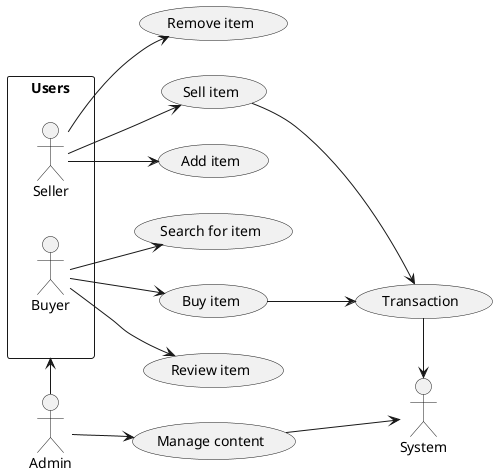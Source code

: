 ﻿@startuml

left to right direction


rectangle Users {
actor "Buyer" as A1
actor "Seller" as A2

}

    usecase "Search for item" as UC1
    usecase "Buy item" as  UC2
    usecase "Review item" as UC3

A1 --> UC1
A1 --> UC2
A1 --> UC3


    

    usecase "Sell item" as UC4
    usecase "Remove item" as UC5
    usecase "Add item" as UC6

A2 --> UC4
A2 --> UC5
A2 --> UC6

actor "Admin" as A3
actor "System" as A4


    usecase "Manage content" as UC7


A3 -> Users
A3 --> UC7

    usecase "Transaction" as UC8
UC2 --> UC8
UC4 --> UC8
UC8 -right-> A4 
UC7 --> A4 

@enduml
